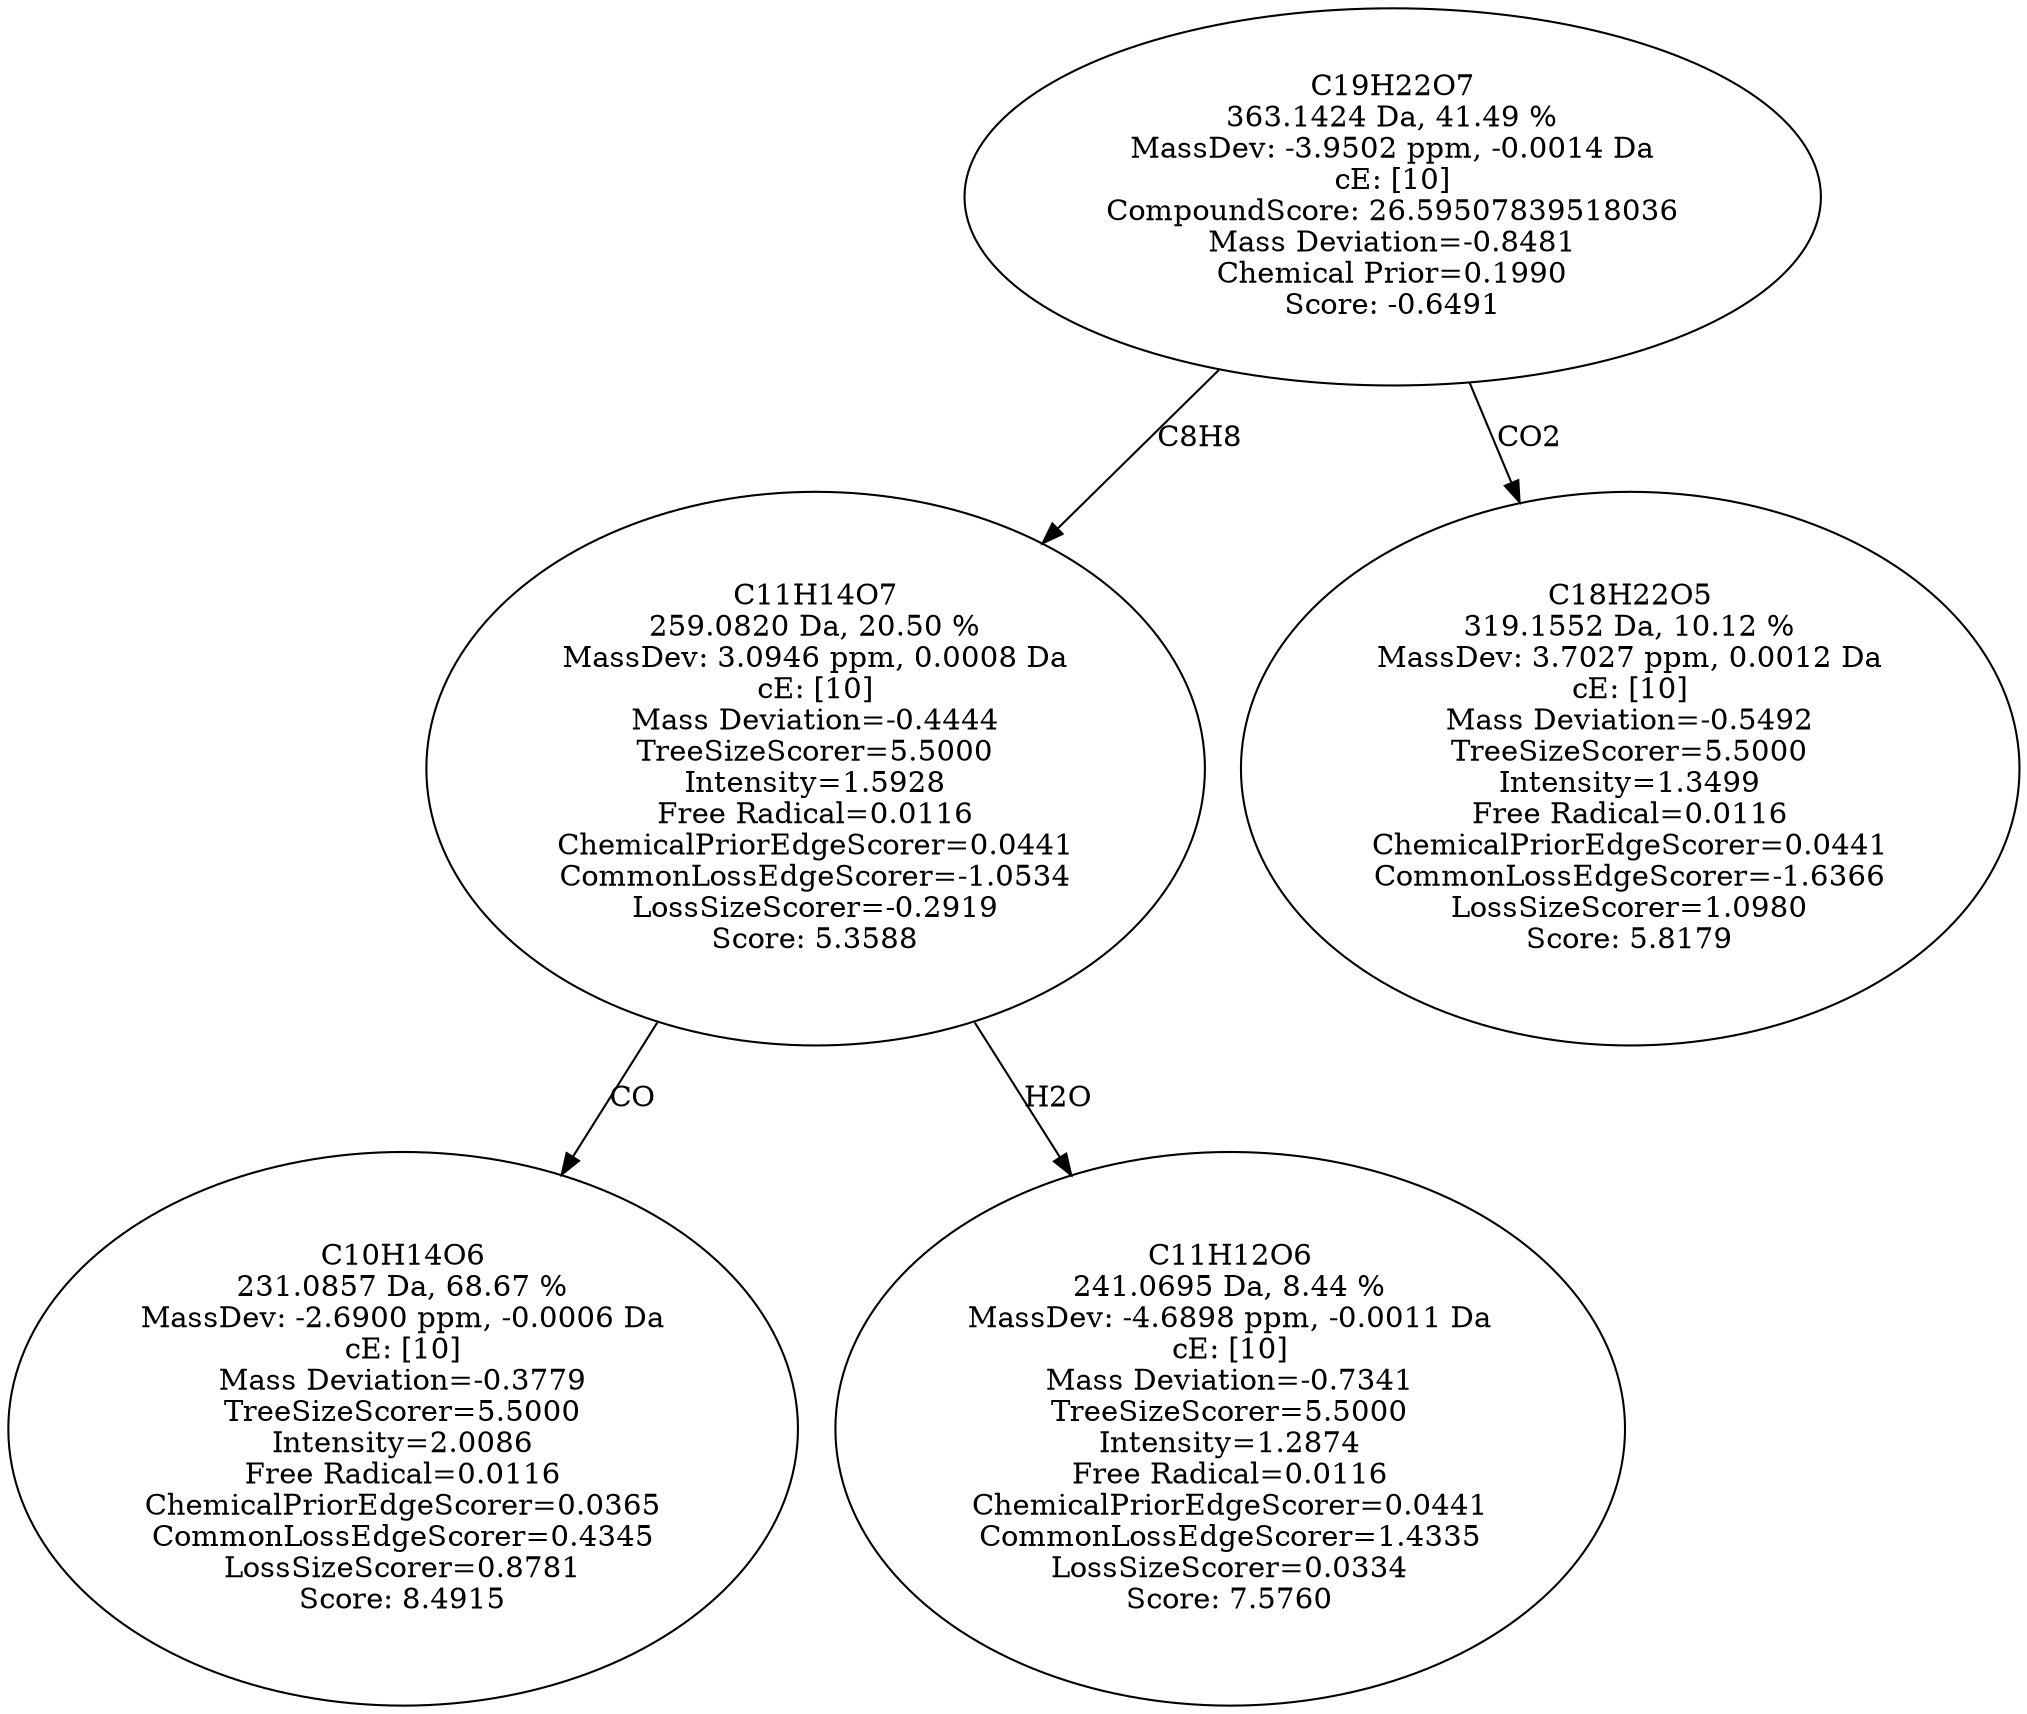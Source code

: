 strict digraph {
v1 [label="C10H14O6\n231.0857 Da, 68.67 %\nMassDev: -2.6900 ppm, -0.0006 Da\ncE: [10]\nMass Deviation=-0.3779\nTreeSizeScorer=5.5000\nIntensity=2.0086\nFree Radical=0.0116\nChemicalPriorEdgeScorer=0.0365\nCommonLossEdgeScorer=0.4345\nLossSizeScorer=0.8781\nScore: 8.4915"];
v2 [label="C11H12O6\n241.0695 Da, 8.44 %\nMassDev: -4.6898 ppm, -0.0011 Da\ncE: [10]\nMass Deviation=-0.7341\nTreeSizeScorer=5.5000\nIntensity=1.2874\nFree Radical=0.0116\nChemicalPriorEdgeScorer=0.0441\nCommonLossEdgeScorer=1.4335\nLossSizeScorer=0.0334\nScore: 7.5760"];
v3 [label="C11H14O7\n259.0820 Da, 20.50 %\nMassDev: 3.0946 ppm, 0.0008 Da\ncE: [10]\nMass Deviation=-0.4444\nTreeSizeScorer=5.5000\nIntensity=1.5928\nFree Radical=0.0116\nChemicalPriorEdgeScorer=0.0441\nCommonLossEdgeScorer=-1.0534\nLossSizeScorer=-0.2919\nScore: 5.3588"];
v4 [label="C18H22O5\n319.1552 Da, 10.12 %\nMassDev: 3.7027 ppm, 0.0012 Da\ncE: [10]\nMass Deviation=-0.5492\nTreeSizeScorer=5.5000\nIntensity=1.3499\nFree Radical=0.0116\nChemicalPriorEdgeScorer=0.0441\nCommonLossEdgeScorer=-1.6366\nLossSizeScorer=1.0980\nScore: 5.8179"];
v5 [label="C19H22O7\n363.1424 Da, 41.49 %\nMassDev: -3.9502 ppm, -0.0014 Da\ncE: [10]\nCompoundScore: 26.59507839518036\nMass Deviation=-0.8481\nChemical Prior=0.1990\nScore: -0.6491"];
v3 -> v1 [label="CO"];
v3 -> v2 [label="H2O"];
v5 -> v3 [label="C8H8"];
v5 -> v4 [label="CO2"];
}